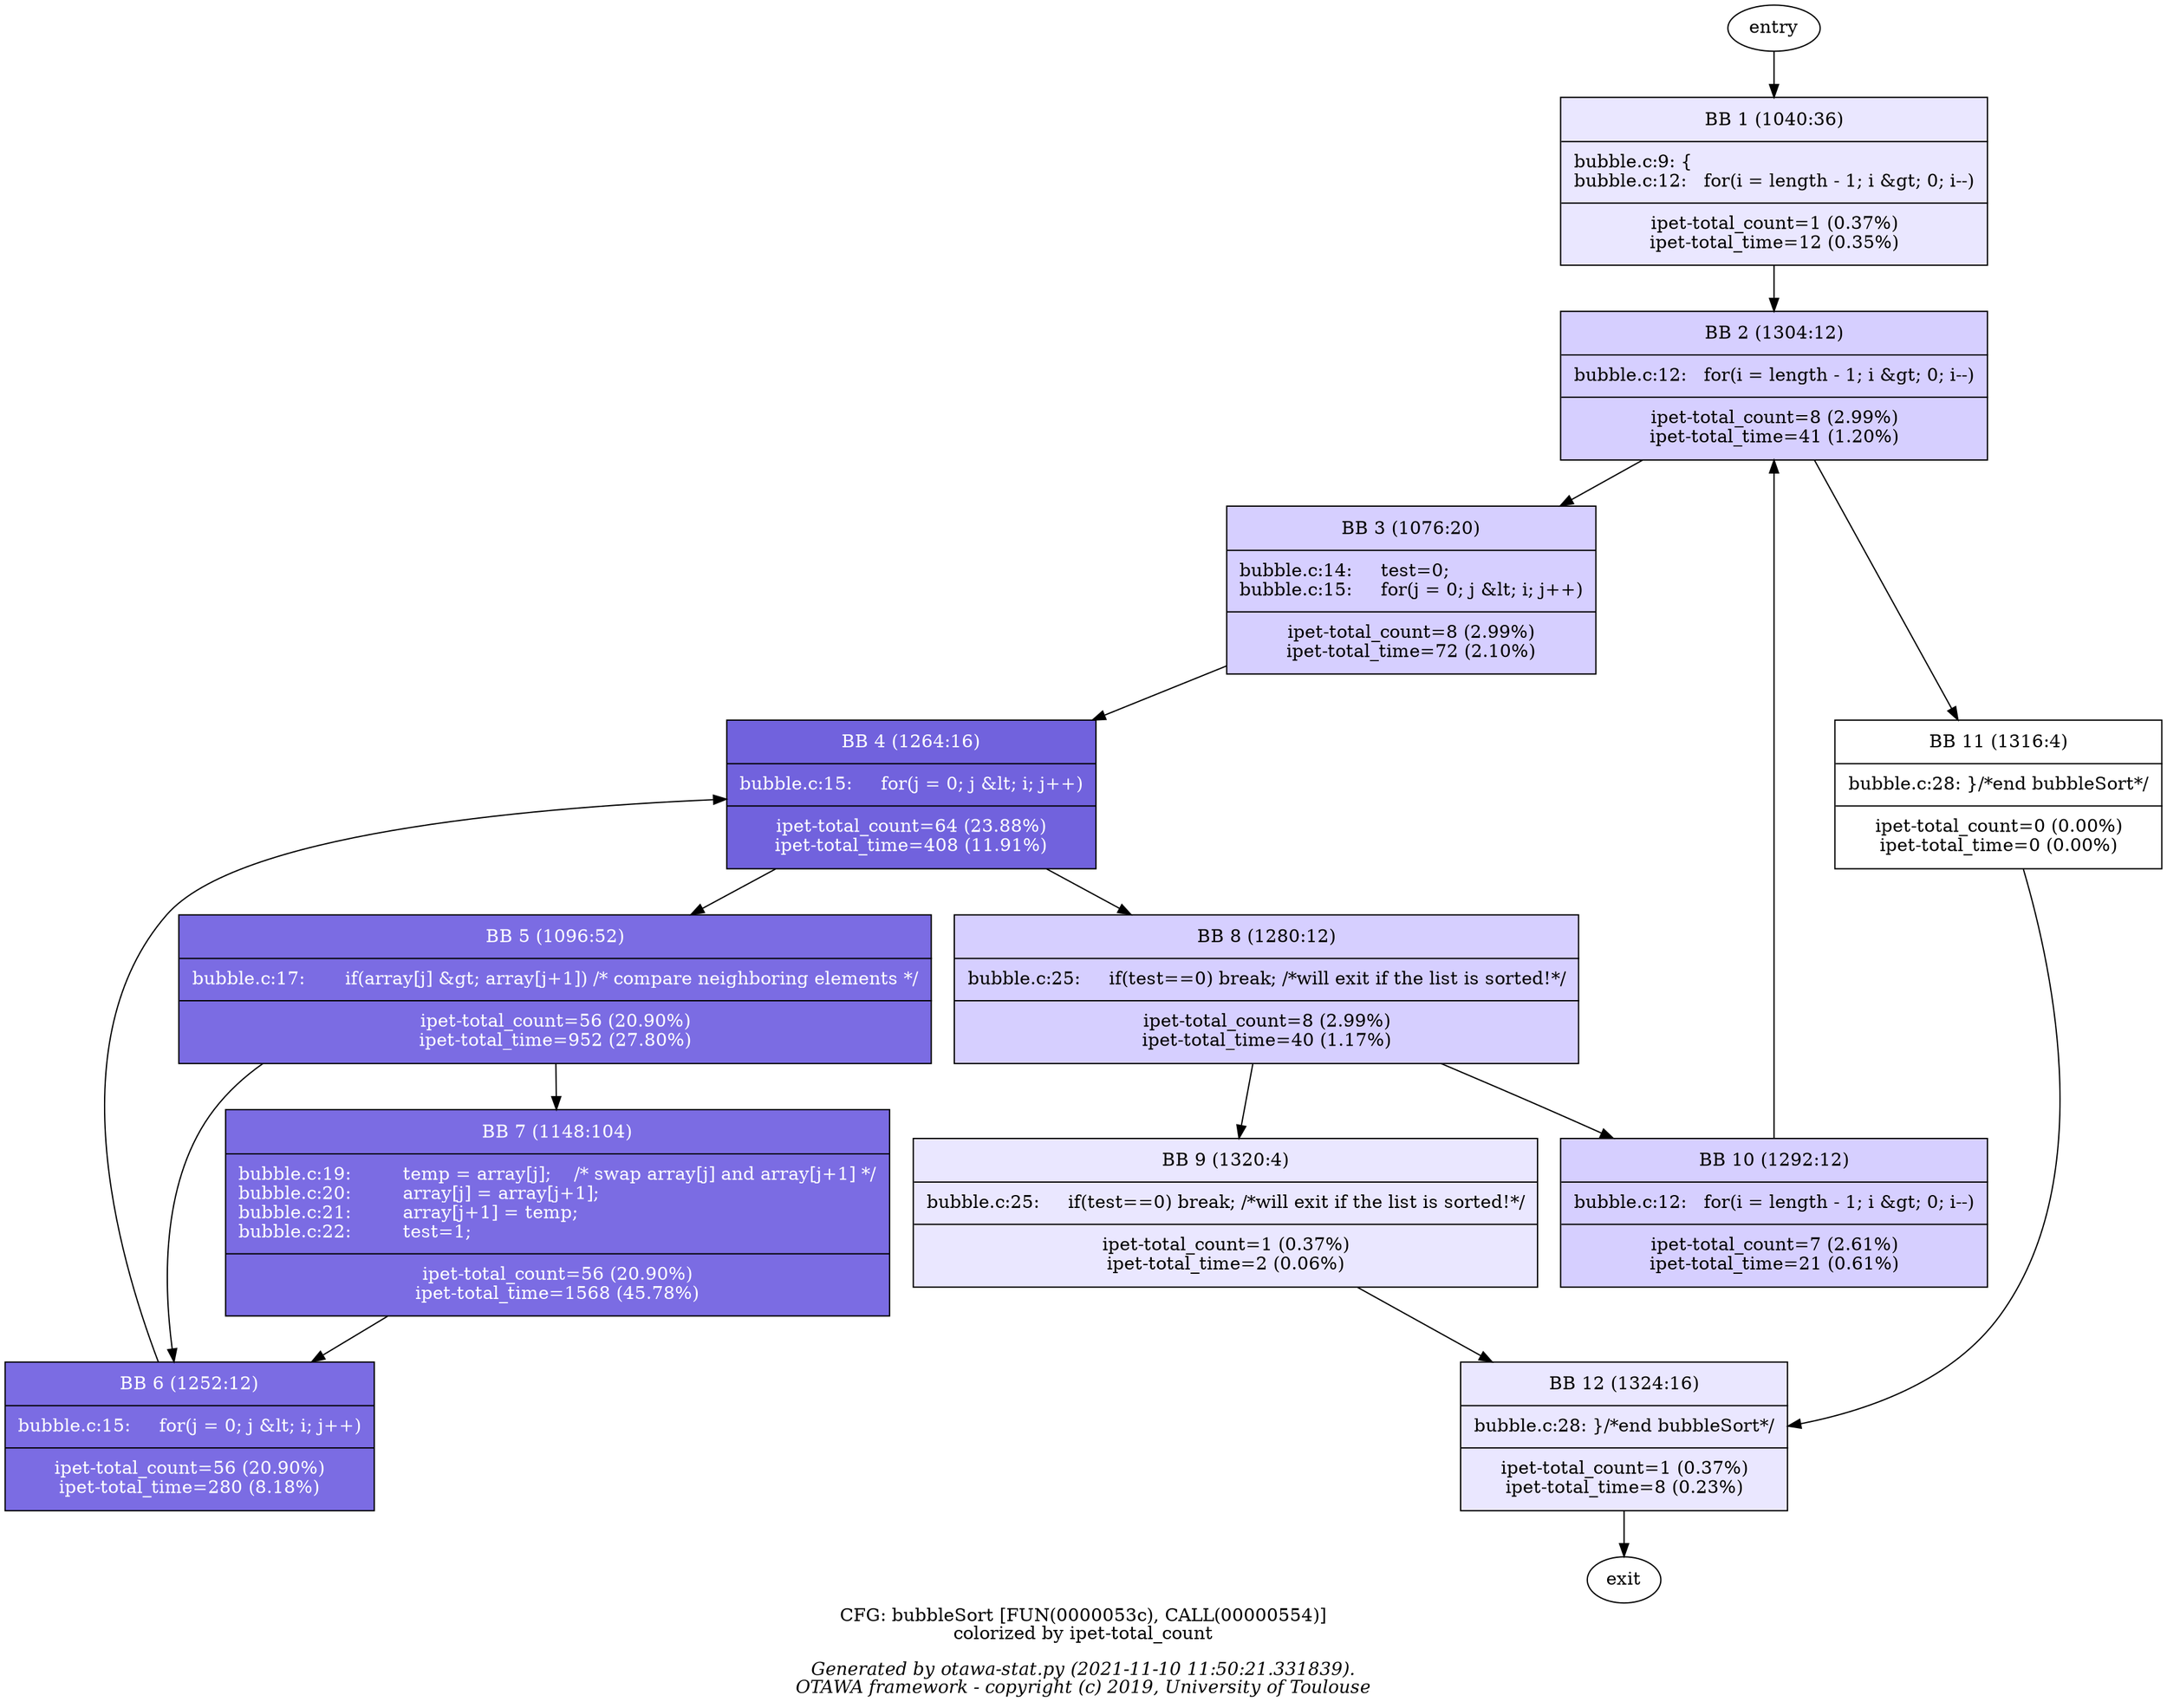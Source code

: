 digraph _1 {
	_1_0 [label="entry"];
	_1_1 [margin=0,shape="box",label=<<table border='0' cellpadding='8px'><tr><td>BB 1 (1040:36)</td></tr><hr/><tr><td align='left'>bubble.c:9: {
<br align='left'/>bubble.c:12: &nbsp;&nbsp;for(i&nbsp;=&nbsp;length&nbsp;-&nbsp;1;&nbsp;i&nbsp;&amp;gt;&nbsp;0;&nbsp;i--)
<br align='left'/></td></tr><hr/><tr><td>ipet-total_count=1 (0.37%)<br/>ipet-total_time=12 (0.35%)<br/></td></tr></table>>,fillcolor="#eae7ff",style="filled",fontcolor="#000000"];
	_1_2 [margin=0,shape="box",label=<<table border='0' cellpadding='8px'><tr><td>BB 2 (1304:12)</td></tr><hr/><tr><td align='left'>bubble.c:12: &nbsp;&nbsp;for(i&nbsp;=&nbsp;length&nbsp;-&nbsp;1;&nbsp;i&nbsp;&amp;gt;&nbsp;0;&nbsp;i--)
<br align='left'/></td></tr><hr/><tr><td>ipet-total_count=8 (2.99%)<br/>ipet-total_time=41 (1.20%)<br/></td></tr></table>>,fillcolor="#d6cfff",style="filled",fontcolor="#000000"];
	_1_3 [margin=0,shape="box",label=<<table border='0' cellpadding='8px'><tr><td>BB 3 (1076:20)</td></tr><hr/><tr><td align='left'>bubble.c:14: &nbsp;&nbsp;&nbsp;&nbsp;test=0;
<br align='left'/>bubble.c:15: &nbsp;&nbsp;&nbsp;&nbsp;for(j&nbsp;=&nbsp;0;&nbsp;j&nbsp;&amp;lt;&nbsp;i;&nbsp;j++)
<br align='left'/></td></tr><hr/><tr><td>ipet-total_count=8 (2.99%)<br/>ipet-total_time=72 (2.10%)<br/></td></tr></table>>,fillcolor="#d6cfff",style="filled",fontcolor="#000000"];
	_1_4 [margin=0,shape="box",label=<<table border='0' cellpadding='8px'><tr><td>BB 4 (1264:16)</td></tr><hr/><tr><td align='left'>bubble.c:15: &nbsp;&nbsp;&nbsp;&nbsp;for(j&nbsp;=&nbsp;0;&nbsp;j&nbsp;&amp;lt;&nbsp;i;&nbsp;j++)
<br align='left'/></td></tr><hr/><tr><td>ipet-total_count=64 (23.88%)<br/>ipet-total_time=408 (11.91%)<br/></td></tr></table>>,fillcolor="#7162dd",style="filled",fontcolor="#ffffff"];
	_1_5 [margin=0,shape="box",label=<<table border='0' cellpadding='8px'><tr><td>BB 5 (1096:52)</td></tr><hr/><tr><td align='left'>bubble.c:17: &nbsp;&nbsp;&nbsp;&nbsp;&nbsp;&nbsp;if(array[j]&nbsp;&amp;gt;&nbsp;array[j+1])&nbsp;/*&nbsp;compare&nbsp;neighboring&nbsp;elements&nbsp;*/
<br align='left'/></td></tr><hr/><tr><td>ipet-total_count=56 (20.90%)<br/>ipet-total_time=952 (27.80%)<br/></td></tr></table>>,fillcolor="#7b6ce3",style="filled",fontcolor="#ffffff"];
	_1_6 [margin=0,shape="box",label=<<table border='0' cellpadding='8px'><tr><td>BB 6 (1252:12)</td></tr><hr/><tr><td align='left'>bubble.c:15: &nbsp;&nbsp;&nbsp;&nbsp;for(j&nbsp;=&nbsp;0;&nbsp;j&nbsp;&amp;lt;&nbsp;i;&nbsp;j++)
<br align='left'/></td></tr><hr/><tr><td>ipet-total_count=56 (20.90%)<br/>ipet-total_time=280 (8.18%)<br/></td></tr></table>>,fillcolor="#7b6ce3",style="filled",fontcolor="#ffffff"];
	_1_7 [margin=0,shape="box",label=<<table border='0' cellpadding='8px'><tr><td>BB 7 (1148:104)</td></tr><hr/><tr><td align='left'>bubble.c:19: &nbsp;&nbsp;&nbsp;&nbsp;&nbsp;&nbsp;&nbsp;&nbsp;temp&nbsp;=&nbsp;array[j];&nbsp;&nbsp;&nbsp;&nbsp;/*&nbsp;swap&nbsp;array[j]&nbsp;and&nbsp;array[j+1]&nbsp;*/
<br align='left'/>bubble.c:20: &nbsp;&nbsp;&nbsp;&nbsp;&nbsp;&nbsp;&nbsp;&nbsp;array[j]&nbsp;=&nbsp;array[j+1];
<br align='left'/>bubble.c:21: &nbsp;&nbsp;&nbsp;&nbsp;&nbsp;&nbsp;&nbsp;&nbsp;array[j+1]&nbsp;=&nbsp;temp;
<br align='left'/>bubble.c:22: &nbsp;&nbsp;&nbsp;&nbsp;&nbsp;&nbsp;&nbsp;&nbsp;test=1;
<br align='left'/></td></tr><hr/><tr><td>ipet-total_count=56 (20.90%)<br/>ipet-total_time=1568 (45.78%)<br/></td></tr></table>>,fillcolor="#7b6ce3",style="filled",fontcolor="#ffffff"];
	_1_8 [margin=0,shape="box",label=<<table border='0' cellpadding='8px'><tr><td>BB 8 (1280:12)</td></tr><hr/><tr><td align='left'>bubble.c:25: &nbsp;&nbsp;&nbsp;&nbsp;if(test==0)&nbsp;break;&nbsp;/*will&nbsp;exit&nbsp;if&nbsp;the&nbsp;list&nbsp;is&nbsp;sorted!*/
<br align='left'/></td></tr><hr/><tr><td>ipet-total_count=8 (2.99%)<br/>ipet-total_time=40 (1.17%)<br/></td></tr></table>>,fillcolor="#d6cfff",style="filled",fontcolor="#000000"];
	_1_9 [margin=0,shape="box",label=<<table border='0' cellpadding='8px'><tr><td>BB 9 (1320:4)</td></tr><hr/><tr><td align='left'>bubble.c:25: &nbsp;&nbsp;&nbsp;&nbsp;if(test==0)&nbsp;break;&nbsp;/*will&nbsp;exit&nbsp;if&nbsp;the&nbsp;list&nbsp;is&nbsp;sorted!*/
<br align='left'/></td></tr><hr/><tr><td>ipet-total_count=1 (0.37%)<br/>ipet-total_time=2 (0.06%)<br/></td></tr></table>>,fillcolor="#eae7ff",style="filled",fontcolor="#000000"];
	_1_10 [margin=0,shape="box",label=<<table border='0' cellpadding='8px'><tr><td>BB 10 (1292:12)</td></tr><hr/><tr><td align='left'>bubble.c:12: &nbsp;&nbsp;for(i&nbsp;=&nbsp;length&nbsp;-&nbsp;1;&nbsp;i&nbsp;&amp;gt;&nbsp;0;&nbsp;i--)
<br align='left'/></td></tr><hr/><tr><td>ipet-total_count=7 (2.61%)<br/>ipet-total_time=21 (0.61%)<br/></td></tr></table>>,fillcolor="#d6cfff",style="filled",fontcolor="#000000"];
	_1_11 [margin=0,shape="box",label=<<table border='0' cellpadding='8px'><tr><td>BB 11 (1316:4)</td></tr><hr/><tr><td align='left'>bubble.c:28: }/*end&nbsp;bubbleSort*/
<br align='left'/></td></tr><hr/><tr><td>ipet-total_count=0 (0.00%)<br/>ipet-total_time=0 (0.00%)<br/></td></tr></table>>];
	_1_12 [margin=0,shape="box",label=<<table border='0' cellpadding='8px'><tr><td>BB 12 (1324:16)</td></tr><hr/><tr><td align='left'>bubble.c:28: }/*end&nbsp;bubbleSort*/
<br align='left'/></td></tr><hr/><tr><td>ipet-total_count=1 (0.37%)<br/>ipet-total_time=8 (0.23%)<br/></td></tr></table>>,fillcolor="#eae7ff",style="filled",fontcolor="#000000"];
	_1_13 [label="exit"];
	_1_0 -> _1_1;
	_1_1 -> _1_2;
	_1_2 -> _1_3;
	_1_2 -> _1_11;
	_1_3 -> _1_4;
	_1_4 -> _1_5;
	_1_4 -> _1_8;
	_1_5 -> _1_6;
	_1_5 -> _1_7;
	_1_6 -> _1_4;
	_1_7 -> _1_6;
	_1_8 -> _1_9;
	_1_8 -> _1_10;
	_1_9 -> _1_12;
	_1_10 -> _1_2;
	_1_11 -> _1_12;
	_1_12 -> _1_13;
label=<CFG: bubbleSort [FUN(0000053c), CALL(00000554)]<br/>colorized by ipet-total_count<br/><BR/><I>Generated by otawa-stat.py (2021-11-10 11:50:21.331839).</I><BR/><I>OTAWA framework - copyright (c) 2019, University of Toulouse</I>>;
}